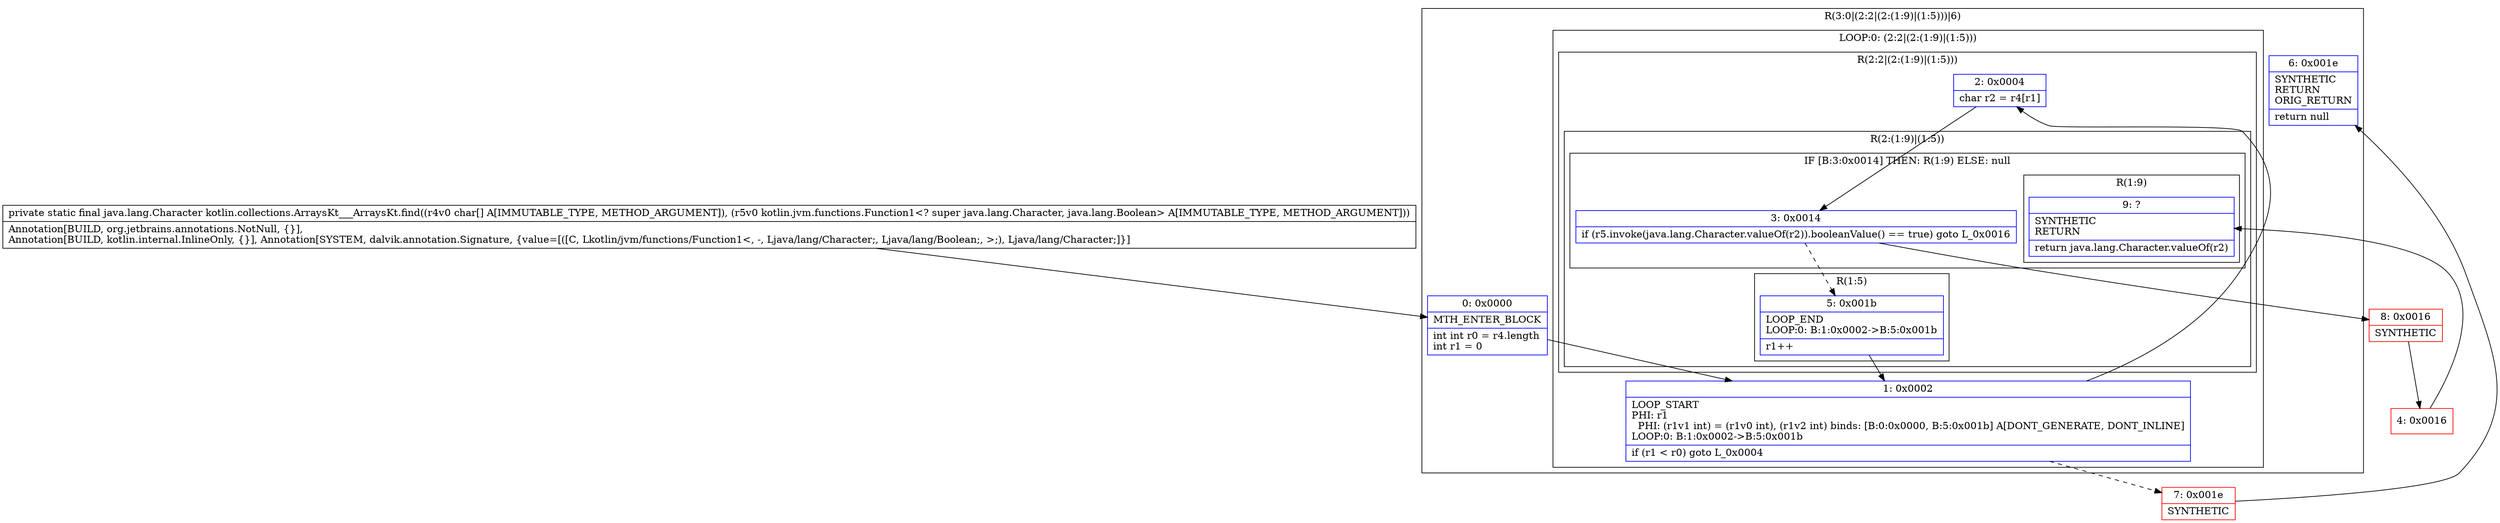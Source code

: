 digraph "CFG forkotlin.collections.ArraysKt___ArraysKt.find([CLkotlin\/jvm\/functions\/Function1;)Ljava\/lang\/Character;" {
subgraph cluster_Region_489734151 {
label = "R(3:0|(2:2|(2:(1:9)|(1:5)))|6)";
node [shape=record,color=blue];
Node_0 [shape=record,label="{0\:\ 0x0000|MTH_ENTER_BLOCK\l|int int r0 = r4.length\lint r1 = 0\l}"];
subgraph cluster_LoopRegion_850878431 {
label = "LOOP:0: (2:2|(2:(1:9)|(1:5)))";
node [shape=record,color=blue];
Node_1 [shape=record,label="{1\:\ 0x0002|LOOP_START\lPHI: r1 \l  PHI: (r1v1 int) = (r1v0 int), (r1v2 int) binds: [B:0:0x0000, B:5:0x001b] A[DONT_GENERATE, DONT_INLINE]\lLOOP:0: B:1:0x0002\-\>B:5:0x001b\l|if (r1 \< r0) goto L_0x0004\l}"];
subgraph cluster_Region_1551404450 {
label = "R(2:2|(2:(1:9)|(1:5)))";
node [shape=record,color=blue];
Node_2 [shape=record,label="{2\:\ 0x0004|char r2 = r4[r1]\l}"];
subgraph cluster_Region_1547035650 {
label = "R(2:(1:9)|(1:5))";
node [shape=record,color=blue];
subgraph cluster_IfRegion_1973430693 {
label = "IF [B:3:0x0014] THEN: R(1:9) ELSE: null";
node [shape=record,color=blue];
Node_3 [shape=record,label="{3\:\ 0x0014|if (r5.invoke(java.lang.Character.valueOf(r2)).booleanValue() == true) goto L_0x0016\l}"];
subgraph cluster_Region_1767985193 {
label = "R(1:9)";
node [shape=record,color=blue];
Node_9 [shape=record,label="{9\:\ ?|SYNTHETIC\lRETURN\l|return java.lang.Character.valueOf(r2)\l}"];
}
}
subgraph cluster_Region_1296691003 {
label = "R(1:5)";
node [shape=record,color=blue];
Node_5 [shape=record,label="{5\:\ 0x001b|LOOP_END\lLOOP:0: B:1:0x0002\-\>B:5:0x001b\l|r1++\l}"];
}
}
}
}
Node_6 [shape=record,label="{6\:\ 0x001e|SYNTHETIC\lRETURN\lORIG_RETURN\l|return null\l}"];
}
Node_4 [shape=record,color=red,label="{4\:\ 0x0016}"];
Node_7 [shape=record,color=red,label="{7\:\ 0x001e|SYNTHETIC\l}"];
Node_8 [shape=record,color=red,label="{8\:\ 0x0016|SYNTHETIC\l}"];
MethodNode[shape=record,label="{private static final java.lang.Character kotlin.collections.ArraysKt___ArraysKt.find((r4v0 char[] A[IMMUTABLE_TYPE, METHOD_ARGUMENT]), (r5v0 kotlin.jvm.functions.Function1\<? super java.lang.Character, java.lang.Boolean\> A[IMMUTABLE_TYPE, METHOD_ARGUMENT]))  | Annotation[BUILD, org.jetbrains.annotations.NotNull, \{\}], \lAnnotation[BUILD, kotlin.internal.InlineOnly, \{\}], Annotation[SYSTEM, dalvik.annotation.Signature, \{value=[([C, Lkotlin\/jvm\/functions\/Function1\<, \-, Ljava\/lang\/Character;, Ljava\/lang\/Boolean;, \>;), Ljava\/lang\/Character;]\}]\l}"];
MethodNode -> Node_0;
Node_0 -> Node_1;
Node_1 -> Node_2;
Node_1 -> Node_7[style=dashed];
Node_2 -> Node_3;
Node_3 -> Node_5[style=dashed];
Node_3 -> Node_8;
Node_5 -> Node_1;
Node_4 -> Node_9;
Node_7 -> Node_6;
Node_8 -> Node_4;
}

